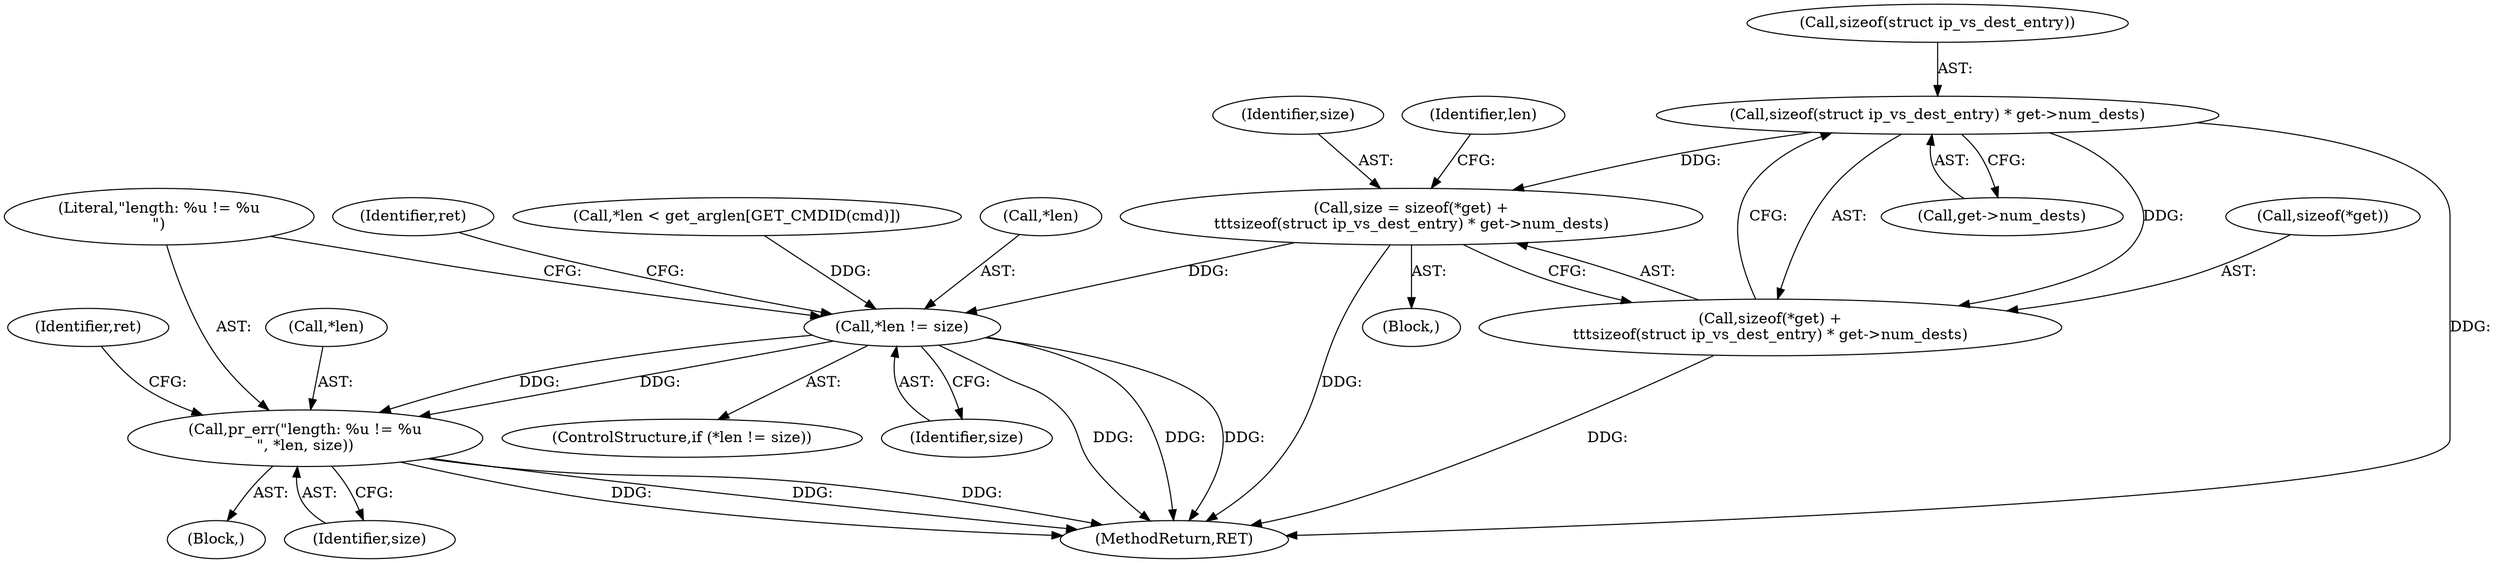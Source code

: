 digraph "0_linux_04bcef2a83f40c6db24222b27a52892cba39dffb@API" {
"1000352" [label="(Call,sizeof(struct ip_vs_dest_entry) * get->num_dests)"];
"1000346" [label="(Call,size = sizeof(*get) +\n\t\t\tsizeof(struct ip_vs_dest_entry) * get->num_dests)"];
"1000359" [label="(Call,*len != size)"];
"1000364" [label="(Call,pr_err(\"length: %u != %u\n\", *len, size))"];
"1000348" [label="(Call,sizeof(*get) +\n\t\t\tsizeof(struct ip_vs_dest_entry) * get->num_dests)"];
"1000119" [label="(Call,*len < get_arglen[GET_CMDID(cmd)])"];
"1000352" [label="(Call,sizeof(struct ip_vs_dest_entry) * get->num_dests)"];
"1000370" [label="(Identifier,ret)"];
"1000365" [label="(Literal,\"length: %u != %u\n\")"];
"1000498" [label="(MethodReturn,RET)"];
"1000360" [label="(Call,*len)"];
"1000358" [label="(ControlStructure,if (*len != size))"];
"1000338" [label="(Block,)"];
"1000348" [label="(Call,sizeof(*get) +\n\t\t\tsizeof(struct ip_vs_dest_entry) * get->num_dests)"];
"1000364" [label="(Call,pr_err(\"length: %u != %u\n\", *len, size))"];
"1000363" [label="(Block,)"];
"1000366" [label="(Call,*len)"];
"1000359" [label="(Call,*len != size)"];
"1000346" [label="(Call,size = sizeof(*get) +\n\t\t\tsizeof(struct ip_vs_dest_entry) * get->num_dests)"];
"1000349" [label="(Call,sizeof(*get))"];
"1000375" [label="(Identifier,ret)"];
"1000347" [label="(Identifier,size)"];
"1000355" [label="(Call,get->num_dests)"];
"1000353" [label="(Call,sizeof(struct ip_vs_dest_entry))"];
"1000361" [label="(Identifier,len)"];
"1000362" [label="(Identifier,size)"];
"1000368" [label="(Identifier,size)"];
"1000352" -> "1000348"  [label="AST: "];
"1000352" -> "1000355"  [label="CFG: "];
"1000353" -> "1000352"  [label="AST: "];
"1000355" -> "1000352"  [label="AST: "];
"1000348" -> "1000352"  [label="CFG: "];
"1000352" -> "1000498"  [label="DDG: "];
"1000352" -> "1000346"  [label="DDG: "];
"1000352" -> "1000348"  [label="DDG: "];
"1000346" -> "1000338"  [label="AST: "];
"1000346" -> "1000348"  [label="CFG: "];
"1000347" -> "1000346"  [label="AST: "];
"1000348" -> "1000346"  [label="AST: "];
"1000361" -> "1000346"  [label="CFG: "];
"1000346" -> "1000498"  [label="DDG: "];
"1000346" -> "1000359"  [label="DDG: "];
"1000359" -> "1000358"  [label="AST: "];
"1000359" -> "1000362"  [label="CFG: "];
"1000360" -> "1000359"  [label="AST: "];
"1000362" -> "1000359"  [label="AST: "];
"1000365" -> "1000359"  [label="CFG: "];
"1000375" -> "1000359"  [label="CFG: "];
"1000359" -> "1000498"  [label="DDG: "];
"1000359" -> "1000498"  [label="DDG: "];
"1000359" -> "1000498"  [label="DDG: "];
"1000119" -> "1000359"  [label="DDG: "];
"1000359" -> "1000364"  [label="DDG: "];
"1000359" -> "1000364"  [label="DDG: "];
"1000364" -> "1000363"  [label="AST: "];
"1000364" -> "1000368"  [label="CFG: "];
"1000365" -> "1000364"  [label="AST: "];
"1000366" -> "1000364"  [label="AST: "];
"1000368" -> "1000364"  [label="AST: "];
"1000370" -> "1000364"  [label="CFG: "];
"1000364" -> "1000498"  [label="DDG: "];
"1000364" -> "1000498"  [label="DDG: "];
"1000364" -> "1000498"  [label="DDG: "];
"1000349" -> "1000348"  [label="AST: "];
"1000348" -> "1000498"  [label="DDG: "];
}
